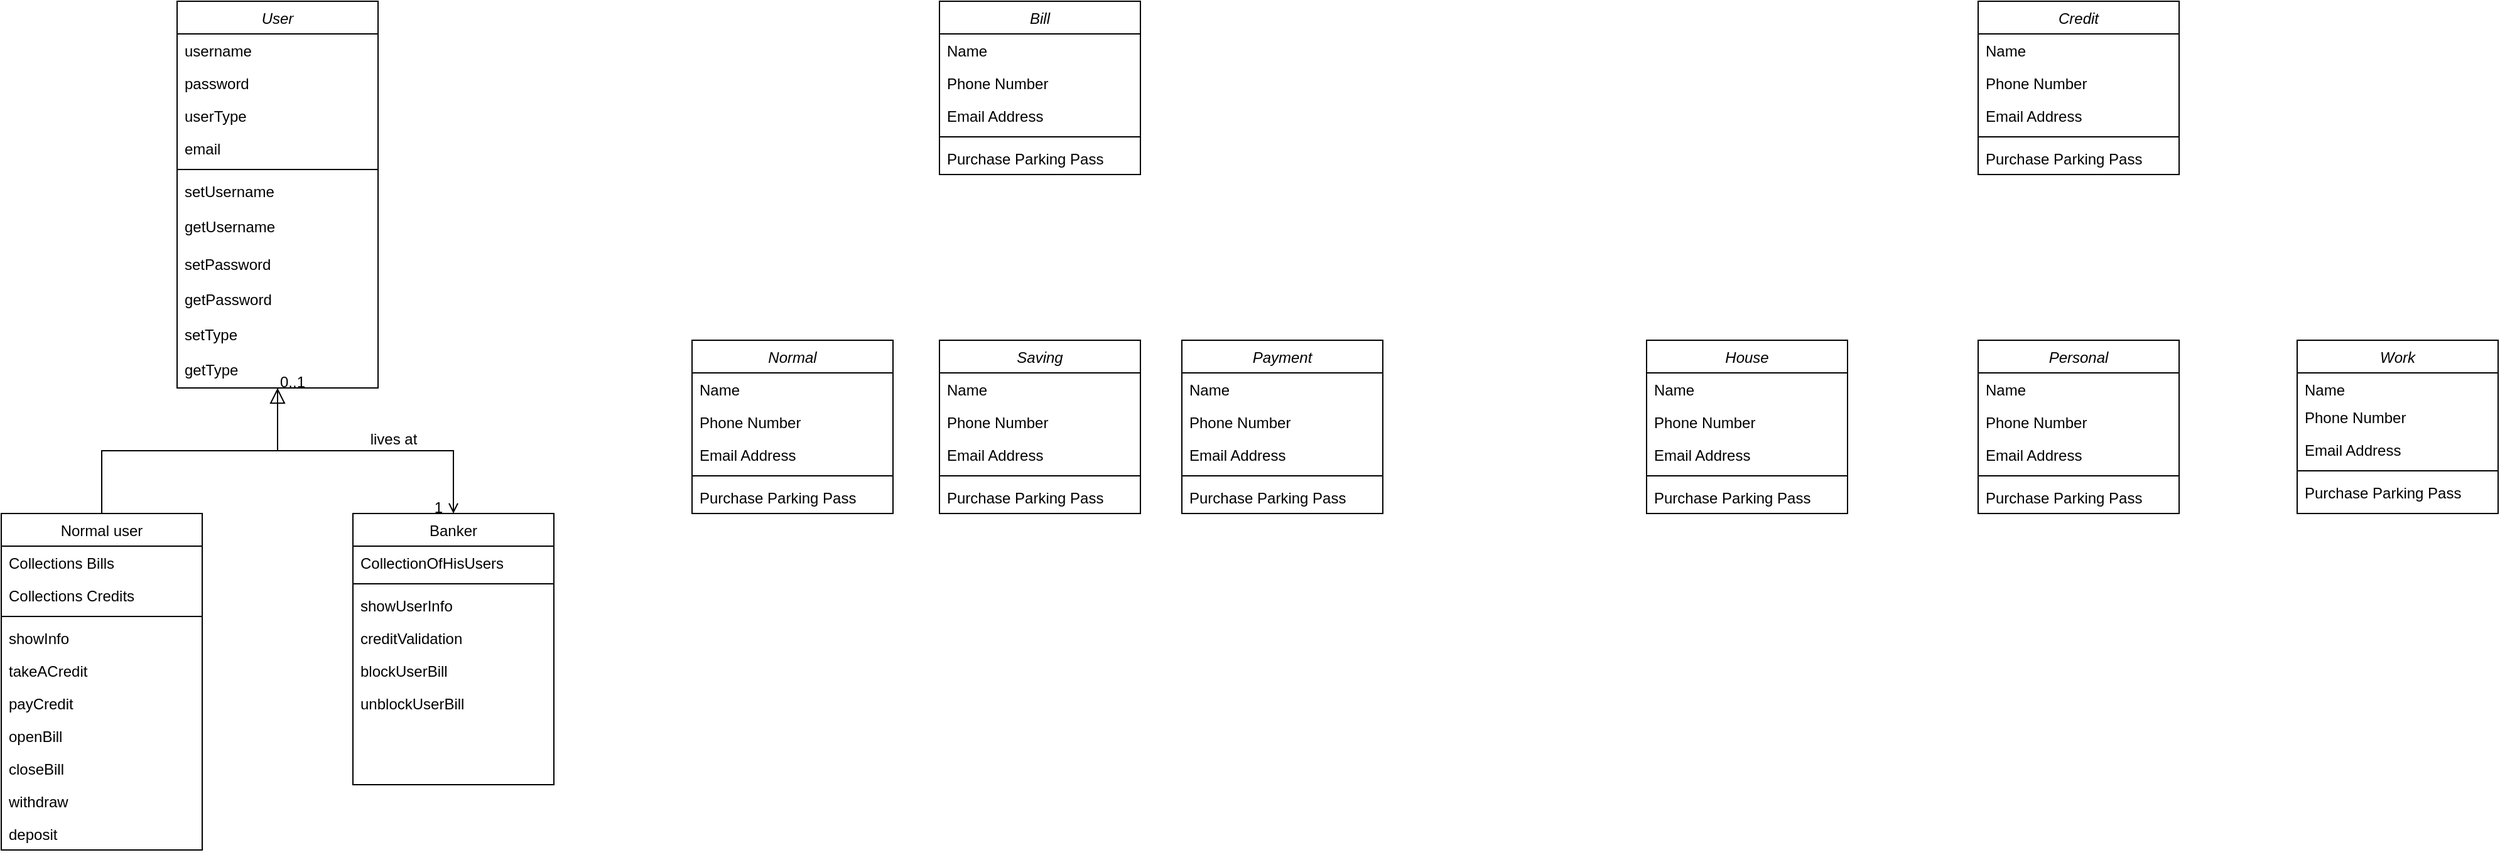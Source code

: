 <mxfile version="16.5.1" type="device"><diagram id="C5RBs43oDa-KdzZeNtuy" name="Page-1"><mxGraphModel dx="1102" dy="865" grid="1" gridSize="10" guides="1" tooltips="1" connect="1" arrows="1" fold="1" page="1" pageScale="1" pageWidth="827" pageHeight="1169" math="0" shadow="0"><root><mxCell id="WIyWlLk6GJQsqaUBKTNV-0"/><mxCell id="WIyWlLk6GJQsqaUBKTNV-1" parent="WIyWlLk6GJQsqaUBKTNV-0"/><mxCell id="zkfFHV4jXpPFQw0GAbJ--0" value="User" style="swimlane;fontStyle=2;align=center;verticalAlign=top;childLayout=stackLayout;horizontal=1;startSize=26;horizontalStack=0;resizeParent=1;resizeLast=0;collapsible=1;marginBottom=0;rounded=0;shadow=0;strokeWidth=1;" parent="WIyWlLk6GJQsqaUBKTNV-1" vertex="1"><mxGeometry x="220" y="120" width="160" height="308" as="geometry"><mxRectangle x="230" y="140" width="160" height="26" as="alternateBounds"/></mxGeometry></mxCell><mxCell id="zkfFHV4jXpPFQw0GAbJ--1" value="username" style="text;align=left;verticalAlign=top;spacingLeft=4;spacingRight=4;overflow=hidden;rotatable=0;points=[[0,0.5],[1,0.5]];portConstraint=eastwest;" parent="zkfFHV4jXpPFQw0GAbJ--0" vertex="1"><mxGeometry y="26" width="160" height="26" as="geometry"/></mxCell><mxCell id="zkfFHV4jXpPFQw0GAbJ--2" value="password" style="text;align=left;verticalAlign=top;spacingLeft=4;spacingRight=4;overflow=hidden;rotatable=0;points=[[0,0.5],[1,0.5]];portConstraint=eastwest;rounded=0;shadow=0;html=0;" parent="zkfFHV4jXpPFQw0GAbJ--0" vertex="1"><mxGeometry y="52" width="160" height="26" as="geometry"/></mxCell><mxCell id="zkfFHV4jXpPFQw0GAbJ--3" value="userType" style="text;align=left;verticalAlign=top;spacingLeft=4;spacingRight=4;overflow=hidden;rotatable=0;points=[[0,0.5],[1,0.5]];portConstraint=eastwest;rounded=0;shadow=0;html=0;" parent="zkfFHV4jXpPFQw0GAbJ--0" vertex="1"><mxGeometry y="78" width="160" height="26" as="geometry"/></mxCell><mxCell id="HMqQ_6dtQYR5eFDDv-aw-0" value="email" style="text;align=left;verticalAlign=top;spacingLeft=4;spacingRight=4;overflow=hidden;rotatable=0;points=[[0,0.5],[1,0.5]];portConstraint=eastwest;rounded=0;shadow=0;html=0;" vertex="1" parent="zkfFHV4jXpPFQw0GAbJ--0"><mxGeometry y="104" width="160" height="26" as="geometry"/></mxCell><mxCell id="zkfFHV4jXpPFQw0GAbJ--4" value="" style="line;html=1;strokeWidth=1;align=left;verticalAlign=middle;spacingTop=-1;spacingLeft=3;spacingRight=3;rotatable=0;labelPosition=right;points=[];portConstraint=eastwest;" parent="zkfFHV4jXpPFQw0GAbJ--0" vertex="1"><mxGeometry y="130" width="160" height="8" as="geometry"/></mxCell><mxCell id="zkfFHV4jXpPFQw0GAbJ--5" value="setUsername" style="text;align=left;verticalAlign=top;spacingLeft=4;spacingRight=4;overflow=hidden;rotatable=0;points=[[0,0.5],[1,0.5]];portConstraint=eastwest;" parent="zkfFHV4jXpPFQw0GAbJ--0" vertex="1"><mxGeometry y="138" width="160" height="28" as="geometry"/></mxCell><mxCell id="R3q6F8p7yVUukqP4SC1j-49" value="getUsername" style="text;align=left;verticalAlign=top;spacingLeft=4;spacingRight=4;overflow=hidden;rotatable=0;points=[[0,0.5],[1,0.5]];portConstraint=eastwest;" parent="zkfFHV4jXpPFQw0GAbJ--0" vertex="1"><mxGeometry y="166" width="160" height="30" as="geometry"/></mxCell><mxCell id="R3q6F8p7yVUukqP4SC1j-50" value="setPassword" style="text;align=left;verticalAlign=top;spacingLeft=4;spacingRight=4;overflow=hidden;rotatable=0;points=[[0,0.5],[1,0.5]];portConstraint=eastwest;" parent="zkfFHV4jXpPFQw0GAbJ--0" vertex="1"><mxGeometry y="196" width="160" height="28" as="geometry"/></mxCell><mxCell id="R3q6F8p7yVUukqP4SC1j-51" value="getPassword&#10;" style="text;align=left;verticalAlign=top;spacingLeft=4;spacingRight=4;overflow=hidden;rotatable=0;points=[[0,0.5],[1,0.5]];portConstraint=eastwest;" parent="zkfFHV4jXpPFQw0GAbJ--0" vertex="1"><mxGeometry y="224" width="160" height="28" as="geometry"/></mxCell><mxCell id="R3q6F8p7yVUukqP4SC1j-52" value="setType" style="text;align=left;verticalAlign=top;spacingLeft=4;spacingRight=4;overflow=hidden;rotatable=0;points=[[0,0.5],[1,0.5]];portConstraint=eastwest;" parent="zkfFHV4jXpPFQw0GAbJ--0" vertex="1"><mxGeometry y="252" width="160" height="28" as="geometry"/></mxCell><mxCell id="R3q6F8p7yVUukqP4SC1j-53" value="getType" style="text;align=left;verticalAlign=top;spacingLeft=4;spacingRight=4;overflow=hidden;rotatable=0;points=[[0,0.5],[1,0.5]];portConstraint=eastwest;" parent="zkfFHV4jXpPFQw0GAbJ--0" vertex="1"><mxGeometry y="280" width="160" height="28" as="geometry"/></mxCell><mxCell id="zkfFHV4jXpPFQw0GAbJ--13" value="Normal user" style="swimlane;fontStyle=0;align=center;verticalAlign=top;childLayout=stackLayout;horizontal=1;startSize=26;horizontalStack=0;resizeParent=1;resizeLast=0;collapsible=1;marginBottom=0;rounded=0;shadow=0;strokeWidth=1;" parent="WIyWlLk6GJQsqaUBKTNV-1" vertex="1"><mxGeometry x="80" y="528" width="160" height="268" as="geometry"><mxRectangle x="340" y="380" width="170" height="26" as="alternateBounds"/></mxGeometry></mxCell><mxCell id="R3q6F8p7yVUukqP4SC1j-55" value="Collections Bills&#10;" style="text;align=left;verticalAlign=top;spacingLeft=4;spacingRight=4;overflow=hidden;rotatable=0;points=[[0,0.5],[1,0.5]];portConstraint=eastwest;" parent="zkfFHV4jXpPFQw0GAbJ--13" vertex="1"><mxGeometry y="26" width="160" height="26" as="geometry"/></mxCell><mxCell id="R3q6F8p7yVUukqP4SC1j-54" value="Collections Credits" style="text;align=left;verticalAlign=top;spacingLeft=4;spacingRight=4;overflow=hidden;rotatable=0;points=[[0,0.5],[1,0.5]];portConstraint=eastwest;" parent="zkfFHV4jXpPFQw0GAbJ--13" vertex="1"><mxGeometry y="52" width="160" height="26" as="geometry"/></mxCell><mxCell id="zkfFHV4jXpPFQw0GAbJ--15" value="" style="line;html=1;strokeWidth=1;align=left;verticalAlign=middle;spacingTop=-1;spacingLeft=3;spacingRight=3;rotatable=0;labelPosition=right;points=[];portConstraint=eastwest;" parent="zkfFHV4jXpPFQw0GAbJ--13" vertex="1"><mxGeometry y="78" width="160" height="8" as="geometry"/></mxCell><mxCell id="HMqQ_6dtQYR5eFDDv-aw-3" value="showInfo" style="text;align=left;verticalAlign=top;spacingLeft=4;spacingRight=4;overflow=hidden;rotatable=0;points=[[0,0.5],[1,0.5]];portConstraint=eastwest;" vertex="1" parent="zkfFHV4jXpPFQw0GAbJ--13"><mxGeometry y="86" width="160" height="26" as="geometry"/></mxCell><mxCell id="HMqQ_6dtQYR5eFDDv-aw-4" value="takeACredit" style="text;align=left;verticalAlign=top;spacingLeft=4;spacingRight=4;overflow=hidden;rotatable=0;points=[[0,0.5],[1,0.5]];portConstraint=eastwest;" vertex="1" parent="zkfFHV4jXpPFQw0GAbJ--13"><mxGeometry y="112" width="160" height="26" as="geometry"/></mxCell><mxCell id="HMqQ_6dtQYR5eFDDv-aw-5" value="payCredit" style="text;align=left;verticalAlign=top;spacingLeft=4;spacingRight=4;overflow=hidden;rotatable=0;points=[[0,0.5],[1,0.5]];portConstraint=eastwest;" vertex="1" parent="zkfFHV4jXpPFQw0GAbJ--13"><mxGeometry y="138" width="160" height="26" as="geometry"/></mxCell><mxCell id="HMqQ_6dtQYR5eFDDv-aw-6" value="openBill" style="text;align=left;verticalAlign=top;spacingLeft=4;spacingRight=4;overflow=hidden;rotatable=0;points=[[0,0.5],[1,0.5]];portConstraint=eastwest;" vertex="1" parent="zkfFHV4jXpPFQw0GAbJ--13"><mxGeometry y="164" width="160" height="26" as="geometry"/></mxCell><mxCell id="HMqQ_6dtQYR5eFDDv-aw-7" value="closeBill" style="text;align=left;verticalAlign=top;spacingLeft=4;spacingRight=4;overflow=hidden;rotatable=0;points=[[0,0.5],[1,0.5]];portConstraint=eastwest;" vertex="1" parent="zkfFHV4jXpPFQw0GAbJ--13"><mxGeometry y="190" width="160" height="26" as="geometry"/></mxCell><mxCell id="HMqQ_6dtQYR5eFDDv-aw-8" value="withdraw" style="text;align=left;verticalAlign=top;spacingLeft=4;spacingRight=4;overflow=hidden;rotatable=0;points=[[0,0.5],[1,0.5]];portConstraint=eastwest;" vertex="1" parent="zkfFHV4jXpPFQw0GAbJ--13"><mxGeometry y="216" width="160" height="26" as="geometry"/></mxCell><mxCell id="HMqQ_6dtQYR5eFDDv-aw-9" value="deposit" style="text;align=left;verticalAlign=top;spacingLeft=4;spacingRight=4;overflow=hidden;rotatable=0;points=[[0,0.5],[1,0.5]];portConstraint=eastwest;" vertex="1" parent="zkfFHV4jXpPFQw0GAbJ--13"><mxGeometry y="242" width="160" height="26" as="geometry"/></mxCell><mxCell id="zkfFHV4jXpPFQw0GAbJ--16" value="" style="endArrow=block;endSize=10;endFill=0;shadow=0;strokeWidth=1;rounded=0;edgeStyle=elbowEdgeStyle;elbow=vertical;" parent="WIyWlLk6GJQsqaUBKTNV-1" source="zkfFHV4jXpPFQw0GAbJ--13" target="zkfFHV4jXpPFQw0GAbJ--0" edge="1"><mxGeometry width="160" relative="1" as="geometry"><mxPoint x="210" y="373" as="sourcePoint"/><mxPoint x="310" y="271" as="targetPoint"/></mxGeometry></mxCell><mxCell id="zkfFHV4jXpPFQw0GAbJ--17" value="Banker" style="swimlane;fontStyle=0;align=center;verticalAlign=top;childLayout=stackLayout;horizontal=1;startSize=26;horizontalStack=0;resizeParent=1;resizeLast=0;collapsible=1;marginBottom=0;rounded=0;shadow=0;strokeWidth=1;" parent="WIyWlLk6GJQsqaUBKTNV-1" vertex="1"><mxGeometry x="360" y="528" width="160" height="216" as="geometry"><mxRectangle x="550" y="140" width="160" height="26" as="alternateBounds"/></mxGeometry></mxCell><mxCell id="zkfFHV4jXpPFQw0GAbJ--18" value="CollectionOfHisUsers" style="text;align=left;verticalAlign=top;spacingLeft=4;spacingRight=4;overflow=hidden;rotatable=0;points=[[0,0.5],[1,0.5]];portConstraint=eastwest;" parent="zkfFHV4jXpPFQw0GAbJ--17" vertex="1"><mxGeometry y="26" width="160" height="26" as="geometry"/></mxCell><mxCell id="zkfFHV4jXpPFQw0GAbJ--23" value="" style="line;html=1;strokeWidth=1;align=left;verticalAlign=middle;spacingTop=-1;spacingLeft=3;spacingRight=3;rotatable=0;labelPosition=right;points=[];portConstraint=eastwest;" parent="zkfFHV4jXpPFQw0GAbJ--17" vertex="1"><mxGeometry y="52" width="160" height="8" as="geometry"/></mxCell><mxCell id="zkfFHV4jXpPFQw0GAbJ--24" value="showUserInfo" style="text;align=left;verticalAlign=top;spacingLeft=4;spacingRight=4;overflow=hidden;rotatable=0;points=[[0,0.5],[1,0.5]];portConstraint=eastwest;" parent="zkfFHV4jXpPFQw0GAbJ--17" vertex="1"><mxGeometry y="60" width="160" height="26" as="geometry"/></mxCell><mxCell id="zkfFHV4jXpPFQw0GAbJ--25" value="creditValidation" style="text;align=left;verticalAlign=top;spacingLeft=4;spacingRight=4;overflow=hidden;rotatable=0;points=[[0,0.5],[1,0.5]];portConstraint=eastwest;" parent="zkfFHV4jXpPFQw0GAbJ--17" vertex="1"><mxGeometry y="86" width="160" height="26" as="geometry"/></mxCell><mxCell id="HMqQ_6dtQYR5eFDDv-aw-1" value="blockUserBill" style="text;align=left;verticalAlign=top;spacingLeft=4;spacingRight=4;overflow=hidden;rotatable=0;points=[[0,0.5],[1,0.5]];portConstraint=eastwest;" vertex="1" parent="zkfFHV4jXpPFQw0GAbJ--17"><mxGeometry y="112" width="160" height="26" as="geometry"/></mxCell><mxCell id="HMqQ_6dtQYR5eFDDv-aw-2" value="unblockUserBill" style="text;align=left;verticalAlign=top;spacingLeft=4;spacingRight=4;overflow=hidden;rotatable=0;points=[[0,0.5],[1,0.5]];portConstraint=eastwest;" vertex="1" parent="zkfFHV4jXpPFQw0GAbJ--17"><mxGeometry y="138" width="160" height="26" as="geometry"/></mxCell><mxCell id="zkfFHV4jXpPFQw0GAbJ--26" value="" style="endArrow=open;shadow=0;strokeWidth=1;rounded=0;endFill=1;edgeStyle=elbowEdgeStyle;elbow=vertical;" parent="WIyWlLk6GJQsqaUBKTNV-1" source="zkfFHV4jXpPFQw0GAbJ--0" target="zkfFHV4jXpPFQw0GAbJ--17" edge="1"><mxGeometry x="0.5" y="41" relative="1" as="geometry"><mxPoint x="380" y="192" as="sourcePoint"/><mxPoint x="540" y="192" as="targetPoint"/><mxPoint x="-40" y="32" as="offset"/></mxGeometry></mxCell><mxCell id="zkfFHV4jXpPFQw0GAbJ--27" value="0..1" style="resizable=0;align=left;verticalAlign=bottom;labelBackgroundColor=none;fontSize=12;" parent="zkfFHV4jXpPFQw0GAbJ--26" connectable="0" vertex="1"><mxGeometry x="-1" relative="1" as="geometry"><mxPoint y="4" as="offset"/></mxGeometry></mxCell><mxCell id="zkfFHV4jXpPFQw0GAbJ--28" value="1" style="resizable=0;align=right;verticalAlign=bottom;labelBackgroundColor=none;fontSize=12;" parent="zkfFHV4jXpPFQw0GAbJ--26" connectable="0" vertex="1"><mxGeometry x="1" relative="1" as="geometry"><mxPoint x="-7" y="4" as="offset"/></mxGeometry></mxCell><mxCell id="zkfFHV4jXpPFQw0GAbJ--29" value="lives at" style="text;html=1;resizable=0;points=[];;align=center;verticalAlign=middle;labelBackgroundColor=none;rounded=0;shadow=0;strokeWidth=1;fontSize=12;" parent="zkfFHV4jXpPFQw0GAbJ--26" vertex="1" connectable="0"><mxGeometry x="0.5" y="49" relative="1" as="geometry"><mxPoint x="-38" y="40" as="offset"/></mxGeometry></mxCell><mxCell id="R3q6F8p7yVUukqP4SC1j-1" value="Bill" style="swimlane;fontStyle=2;align=center;verticalAlign=top;childLayout=stackLayout;horizontal=1;startSize=26;horizontalStack=0;resizeParent=1;resizeLast=0;collapsible=1;marginBottom=0;rounded=0;shadow=0;strokeWidth=1;" parent="WIyWlLk6GJQsqaUBKTNV-1" vertex="1"><mxGeometry x="827" y="120" width="160" height="138" as="geometry"><mxRectangle x="230" y="140" width="160" height="26" as="alternateBounds"/></mxGeometry></mxCell><mxCell id="R3q6F8p7yVUukqP4SC1j-2" value="Name" style="text;align=left;verticalAlign=top;spacingLeft=4;spacingRight=4;overflow=hidden;rotatable=0;points=[[0,0.5],[1,0.5]];portConstraint=eastwest;" parent="R3q6F8p7yVUukqP4SC1j-1" vertex="1"><mxGeometry y="26" width="160" height="26" as="geometry"/></mxCell><mxCell id="R3q6F8p7yVUukqP4SC1j-3" value="Phone Number" style="text;align=left;verticalAlign=top;spacingLeft=4;spacingRight=4;overflow=hidden;rotatable=0;points=[[0,0.5],[1,0.5]];portConstraint=eastwest;rounded=0;shadow=0;html=0;" parent="R3q6F8p7yVUukqP4SC1j-1" vertex="1"><mxGeometry y="52" width="160" height="26" as="geometry"/></mxCell><mxCell id="R3q6F8p7yVUukqP4SC1j-4" value="Email Address" style="text;align=left;verticalAlign=top;spacingLeft=4;spacingRight=4;overflow=hidden;rotatable=0;points=[[0,0.5],[1,0.5]];portConstraint=eastwest;rounded=0;shadow=0;html=0;" parent="R3q6F8p7yVUukqP4SC1j-1" vertex="1"><mxGeometry y="78" width="160" height="26" as="geometry"/></mxCell><mxCell id="R3q6F8p7yVUukqP4SC1j-5" value="" style="line;html=1;strokeWidth=1;align=left;verticalAlign=middle;spacingTop=-1;spacingLeft=3;spacingRight=3;rotatable=0;labelPosition=right;points=[];portConstraint=eastwest;" parent="R3q6F8p7yVUukqP4SC1j-1" vertex="1"><mxGeometry y="104" width="160" height="8" as="geometry"/></mxCell><mxCell id="R3q6F8p7yVUukqP4SC1j-6" value="Purchase Parking Pass" style="text;align=left;verticalAlign=top;spacingLeft=4;spacingRight=4;overflow=hidden;rotatable=0;points=[[0,0.5],[1,0.5]];portConstraint=eastwest;" parent="R3q6F8p7yVUukqP4SC1j-1" vertex="1"><mxGeometry y="112" width="160" height="26" as="geometry"/></mxCell><mxCell id="R3q6F8p7yVUukqP4SC1j-7" value="Normal" style="swimlane;fontStyle=2;align=center;verticalAlign=top;childLayout=stackLayout;horizontal=1;startSize=26;horizontalStack=0;resizeParent=1;resizeLast=0;collapsible=1;marginBottom=0;rounded=0;shadow=0;strokeWidth=1;" parent="WIyWlLk6GJQsqaUBKTNV-1" vertex="1"><mxGeometry x="630" y="390" width="160" height="138" as="geometry"><mxRectangle x="230" y="140" width="160" height="26" as="alternateBounds"/></mxGeometry></mxCell><mxCell id="R3q6F8p7yVUukqP4SC1j-8" value="Name" style="text;align=left;verticalAlign=top;spacingLeft=4;spacingRight=4;overflow=hidden;rotatable=0;points=[[0,0.5],[1,0.5]];portConstraint=eastwest;" parent="R3q6F8p7yVUukqP4SC1j-7" vertex="1"><mxGeometry y="26" width="160" height="26" as="geometry"/></mxCell><mxCell id="R3q6F8p7yVUukqP4SC1j-9" value="Phone Number" style="text;align=left;verticalAlign=top;spacingLeft=4;spacingRight=4;overflow=hidden;rotatable=0;points=[[0,0.5],[1,0.5]];portConstraint=eastwest;rounded=0;shadow=0;html=0;" parent="R3q6F8p7yVUukqP4SC1j-7" vertex="1"><mxGeometry y="52" width="160" height="26" as="geometry"/></mxCell><mxCell id="R3q6F8p7yVUukqP4SC1j-10" value="Email Address" style="text;align=left;verticalAlign=top;spacingLeft=4;spacingRight=4;overflow=hidden;rotatable=0;points=[[0,0.5],[1,0.5]];portConstraint=eastwest;rounded=0;shadow=0;html=0;" parent="R3q6F8p7yVUukqP4SC1j-7" vertex="1"><mxGeometry y="78" width="160" height="26" as="geometry"/></mxCell><mxCell id="R3q6F8p7yVUukqP4SC1j-11" value="" style="line;html=1;strokeWidth=1;align=left;verticalAlign=middle;spacingTop=-1;spacingLeft=3;spacingRight=3;rotatable=0;labelPosition=right;points=[];portConstraint=eastwest;" parent="R3q6F8p7yVUukqP4SC1j-7" vertex="1"><mxGeometry y="104" width="160" height="8" as="geometry"/></mxCell><mxCell id="R3q6F8p7yVUukqP4SC1j-12" value="Purchase Parking Pass" style="text;align=left;verticalAlign=top;spacingLeft=4;spacingRight=4;overflow=hidden;rotatable=0;points=[[0,0.5],[1,0.5]];portConstraint=eastwest;" parent="R3q6F8p7yVUukqP4SC1j-7" vertex="1"><mxGeometry y="112" width="160" height="26" as="geometry"/></mxCell><mxCell id="R3q6F8p7yVUukqP4SC1j-13" value="Saving" style="swimlane;fontStyle=2;align=center;verticalAlign=top;childLayout=stackLayout;horizontal=1;startSize=26;horizontalStack=0;resizeParent=1;resizeLast=0;collapsible=1;marginBottom=0;rounded=0;shadow=0;strokeWidth=1;" parent="WIyWlLk6GJQsqaUBKTNV-1" vertex="1"><mxGeometry x="827" y="390" width="160" height="138" as="geometry"><mxRectangle x="230" y="140" width="160" height="26" as="alternateBounds"/></mxGeometry></mxCell><mxCell id="R3q6F8p7yVUukqP4SC1j-14" value="Name" style="text;align=left;verticalAlign=top;spacingLeft=4;spacingRight=4;overflow=hidden;rotatable=0;points=[[0,0.5],[1,0.5]];portConstraint=eastwest;" parent="R3q6F8p7yVUukqP4SC1j-13" vertex="1"><mxGeometry y="26" width="160" height="26" as="geometry"/></mxCell><mxCell id="R3q6F8p7yVUukqP4SC1j-15" value="Phone Number" style="text;align=left;verticalAlign=top;spacingLeft=4;spacingRight=4;overflow=hidden;rotatable=0;points=[[0,0.5],[1,0.5]];portConstraint=eastwest;rounded=0;shadow=0;html=0;" parent="R3q6F8p7yVUukqP4SC1j-13" vertex="1"><mxGeometry y="52" width="160" height="26" as="geometry"/></mxCell><mxCell id="R3q6F8p7yVUukqP4SC1j-16" value="Email Address" style="text;align=left;verticalAlign=top;spacingLeft=4;spacingRight=4;overflow=hidden;rotatable=0;points=[[0,0.5],[1,0.5]];portConstraint=eastwest;rounded=0;shadow=0;html=0;" parent="R3q6F8p7yVUukqP4SC1j-13" vertex="1"><mxGeometry y="78" width="160" height="26" as="geometry"/></mxCell><mxCell id="R3q6F8p7yVUukqP4SC1j-17" value="" style="line;html=1;strokeWidth=1;align=left;verticalAlign=middle;spacingTop=-1;spacingLeft=3;spacingRight=3;rotatable=0;labelPosition=right;points=[];portConstraint=eastwest;" parent="R3q6F8p7yVUukqP4SC1j-13" vertex="1"><mxGeometry y="104" width="160" height="8" as="geometry"/></mxCell><mxCell id="R3q6F8p7yVUukqP4SC1j-18" value="Purchase Parking Pass" style="text;align=left;verticalAlign=top;spacingLeft=4;spacingRight=4;overflow=hidden;rotatable=0;points=[[0,0.5],[1,0.5]];portConstraint=eastwest;" parent="R3q6F8p7yVUukqP4SC1j-13" vertex="1"><mxGeometry y="112" width="160" height="26" as="geometry"/></mxCell><mxCell id="R3q6F8p7yVUukqP4SC1j-19" value="Payment" style="swimlane;fontStyle=2;align=center;verticalAlign=top;childLayout=stackLayout;horizontal=1;startSize=26;horizontalStack=0;resizeParent=1;resizeLast=0;collapsible=1;marginBottom=0;rounded=0;shadow=0;strokeWidth=1;" parent="WIyWlLk6GJQsqaUBKTNV-1" vertex="1"><mxGeometry x="1020" y="390" width="160" height="138" as="geometry"><mxRectangle x="230" y="140" width="160" height="26" as="alternateBounds"/></mxGeometry></mxCell><mxCell id="R3q6F8p7yVUukqP4SC1j-20" value="Name" style="text;align=left;verticalAlign=top;spacingLeft=4;spacingRight=4;overflow=hidden;rotatable=0;points=[[0,0.5],[1,0.5]];portConstraint=eastwest;" parent="R3q6F8p7yVUukqP4SC1j-19" vertex="1"><mxGeometry y="26" width="160" height="26" as="geometry"/></mxCell><mxCell id="R3q6F8p7yVUukqP4SC1j-21" value="Phone Number" style="text;align=left;verticalAlign=top;spacingLeft=4;spacingRight=4;overflow=hidden;rotatable=0;points=[[0,0.5],[1,0.5]];portConstraint=eastwest;rounded=0;shadow=0;html=0;" parent="R3q6F8p7yVUukqP4SC1j-19" vertex="1"><mxGeometry y="52" width="160" height="26" as="geometry"/></mxCell><mxCell id="R3q6F8p7yVUukqP4SC1j-22" value="Email Address" style="text;align=left;verticalAlign=top;spacingLeft=4;spacingRight=4;overflow=hidden;rotatable=0;points=[[0,0.5],[1,0.5]];portConstraint=eastwest;rounded=0;shadow=0;html=0;" parent="R3q6F8p7yVUukqP4SC1j-19" vertex="1"><mxGeometry y="78" width="160" height="26" as="geometry"/></mxCell><mxCell id="R3q6F8p7yVUukqP4SC1j-23" value="" style="line;html=1;strokeWidth=1;align=left;verticalAlign=middle;spacingTop=-1;spacingLeft=3;spacingRight=3;rotatable=0;labelPosition=right;points=[];portConstraint=eastwest;" parent="R3q6F8p7yVUukqP4SC1j-19" vertex="1"><mxGeometry y="104" width="160" height="8" as="geometry"/></mxCell><mxCell id="R3q6F8p7yVUukqP4SC1j-24" value="Purchase Parking Pass" style="text;align=left;verticalAlign=top;spacingLeft=4;spacingRight=4;overflow=hidden;rotatable=0;points=[[0,0.5],[1,0.5]];portConstraint=eastwest;" parent="R3q6F8p7yVUukqP4SC1j-19" vertex="1"><mxGeometry y="112" width="160" height="26" as="geometry"/></mxCell><mxCell id="R3q6F8p7yVUukqP4SC1j-25" value="Credit&#10;" style="swimlane;fontStyle=2;align=center;verticalAlign=top;childLayout=stackLayout;horizontal=1;startSize=26;horizontalStack=0;resizeParent=1;resizeLast=0;collapsible=1;marginBottom=0;rounded=0;shadow=0;strokeWidth=1;" parent="WIyWlLk6GJQsqaUBKTNV-1" vertex="1"><mxGeometry x="1654" y="120" width="160" height="138" as="geometry"><mxRectangle x="230" y="140" width="160" height="26" as="alternateBounds"/></mxGeometry></mxCell><mxCell id="R3q6F8p7yVUukqP4SC1j-26" value="Name" style="text;align=left;verticalAlign=top;spacingLeft=4;spacingRight=4;overflow=hidden;rotatable=0;points=[[0,0.5],[1,0.5]];portConstraint=eastwest;" parent="R3q6F8p7yVUukqP4SC1j-25" vertex="1"><mxGeometry y="26" width="160" height="26" as="geometry"/></mxCell><mxCell id="R3q6F8p7yVUukqP4SC1j-27" value="Phone Number" style="text;align=left;verticalAlign=top;spacingLeft=4;spacingRight=4;overflow=hidden;rotatable=0;points=[[0,0.5],[1,0.5]];portConstraint=eastwest;rounded=0;shadow=0;html=0;" parent="R3q6F8p7yVUukqP4SC1j-25" vertex="1"><mxGeometry y="52" width="160" height="26" as="geometry"/></mxCell><mxCell id="R3q6F8p7yVUukqP4SC1j-28" value="Email Address" style="text;align=left;verticalAlign=top;spacingLeft=4;spacingRight=4;overflow=hidden;rotatable=0;points=[[0,0.5],[1,0.5]];portConstraint=eastwest;rounded=0;shadow=0;html=0;" parent="R3q6F8p7yVUukqP4SC1j-25" vertex="1"><mxGeometry y="78" width="160" height="26" as="geometry"/></mxCell><mxCell id="R3q6F8p7yVUukqP4SC1j-29" value="" style="line;html=1;strokeWidth=1;align=left;verticalAlign=middle;spacingTop=-1;spacingLeft=3;spacingRight=3;rotatable=0;labelPosition=right;points=[];portConstraint=eastwest;" parent="R3q6F8p7yVUukqP4SC1j-25" vertex="1"><mxGeometry y="104" width="160" height="8" as="geometry"/></mxCell><mxCell id="R3q6F8p7yVUukqP4SC1j-30" value="Purchase Parking Pass" style="text;align=left;verticalAlign=top;spacingLeft=4;spacingRight=4;overflow=hidden;rotatable=0;points=[[0,0.5],[1,0.5]];portConstraint=eastwest;" parent="R3q6F8p7yVUukqP4SC1j-25" vertex="1"><mxGeometry y="112" width="160" height="26" as="geometry"/></mxCell><mxCell id="R3q6F8p7yVUukqP4SC1j-31" value="House" style="swimlane;fontStyle=2;align=center;verticalAlign=top;childLayout=stackLayout;horizontal=1;startSize=26;horizontalStack=0;resizeParent=1;resizeLast=0;collapsible=1;marginBottom=0;rounded=0;shadow=0;strokeWidth=1;" parent="WIyWlLk6GJQsqaUBKTNV-1" vertex="1"><mxGeometry x="1390" y="390" width="160" height="138" as="geometry"><mxRectangle x="230" y="140" width="160" height="26" as="alternateBounds"/></mxGeometry></mxCell><mxCell id="R3q6F8p7yVUukqP4SC1j-32" value="Name" style="text;align=left;verticalAlign=top;spacingLeft=4;spacingRight=4;overflow=hidden;rotatable=0;points=[[0,0.5],[1,0.5]];portConstraint=eastwest;" parent="R3q6F8p7yVUukqP4SC1j-31" vertex="1"><mxGeometry y="26" width="160" height="26" as="geometry"/></mxCell><mxCell id="R3q6F8p7yVUukqP4SC1j-33" value="Phone Number" style="text;align=left;verticalAlign=top;spacingLeft=4;spacingRight=4;overflow=hidden;rotatable=0;points=[[0,0.5],[1,0.5]];portConstraint=eastwest;rounded=0;shadow=0;html=0;" parent="R3q6F8p7yVUukqP4SC1j-31" vertex="1"><mxGeometry y="52" width="160" height="26" as="geometry"/></mxCell><mxCell id="R3q6F8p7yVUukqP4SC1j-34" value="Email Address" style="text;align=left;verticalAlign=top;spacingLeft=4;spacingRight=4;overflow=hidden;rotatable=0;points=[[0,0.5],[1,0.5]];portConstraint=eastwest;rounded=0;shadow=0;html=0;" parent="R3q6F8p7yVUukqP4SC1j-31" vertex="1"><mxGeometry y="78" width="160" height="26" as="geometry"/></mxCell><mxCell id="R3q6F8p7yVUukqP4SC1j-35" value="" style="line;html=1;strokeWidth=1;align=left;verticalAlign=middle;spacingTop=-1;spacingLeft=3;spacingRight=3;rotatable=0;labelPosition=right;points=[];portConstraint=eastwest;" parent="R3q6F8p7yVUukqP4SC1j-31" vertex="1"><mxGeometry y="104" width="160" height="8" as="geometry"/></mxCell><mxCell id="R3q6F8p7yVUukqP4SC1j-36" value="Purchase Parking Pass" style="text;align=left;verticalAlign=top;spacingLeft=4;spacingRight=4;overflow=hidden;rotatable=0;points=[[0,0.5],[1,0.5]];portConstraint=eastwest;" parent="R3q6F8p7yVUukqP4SC1j-31" vertex="1"><mxGeometry y="112" width="160" height="26" as="geometry"/></mxCell><mxCell id="R3q6F8p7yVUukqP4SC1j-37" value="Personal" style="swimlane;fontStyle=2;align=center;verticalAlign=top;childLayout=stackLayout;horizontal=1;startSize=26;horizontalStack=0;resizeParent=1;resizeLast=0;collapsible=1;marginBottom=0;rounded=0;shadow=0;strokeWidth=1;" parent="WIyWlLk6GJQsqaUBKTNV-1" vertex="1"><mxGeometry x="1654" y="390" width="160" height="138" as="geometry"><mxRectangle x="230" y="140" width="160" height="26" as="alternateBounds"/></mxGeometry></mxCell><mxCell id="R3q6F8p7yVUukqP4SC1j-38" value="Name" style="text;align=left;verticalAlign=top;spacingLeft=4;spacingRight=4;overflow=hidden;rotatable=0;points=[[0,0.5],[1,0.5]];portConstraint=eastwest;" parent="R3q6F8p7yVUukqP4SC1j-37" vertex="1"><mxGeometry y="26" width="160" height="26" as="geometry"/></mxCell><mxCell id="R3q6F8p7yVUukqP4SC1j-39" value="Phone Number" style="text;align=left;verticalAlign=top;spacingLeft=4;spacingRight=4;overflow=hidden;rotatable=0;points=[[0,0.5],[1,0.5]];portConstraint=eastwest;rounded=0;shadow=0;html=0;" parent="R3q6F8p7yVUukqP4SC1j-37" vertex="1"><mxGeometry y="52" width="160" height="26" as="geometry"/></mxCell><mxCell id="R3q6F8p7yVUukqP4SC1j-40" value="Email Address" style="text;align=left;verticalAlign=top;spacingLeft=4;spacingRight=4;overflow=hidden;rotatable=0;points=[[0,0.5],[1,0.5]];portConstraint=eastwest;rounded=0;shadow=0;html=0;" parent="R3q6F8p7yVUukqP4SC1j-37" vertex="1"><mxGeometry y="78" width="160" height="26" as="geometry"/></mxCell><mxCell id="R3q6F8p7yVUukqP4SC1j-41" value="" style="line;html=1;strokeWidth=1;align=left;verticalAlign=middle;spacingTop=-1;spacingLeft=3;spacingRight=3;rotatable=0;labelPosition=right;points=[];portConstraint=eastwest;" parent="R3q6F8p7yVUukqP4SC1j-37" vertex="1"><mxGeometry y="104" width="160" height="8" as="geometry"/></mxCell><mxCell id="R3q6F8p7yVUukqP4SC1j-42" value="Purchase Parking Pass" style="text;align=left;verticalAlign=top;spacingLeft=4;spacingRight=4;overflow=hidden;rotatable=0;points=[[0,0.5],[1,0.5]];portConstraint=eastwest;" parent="R3q6F8p7yVUukqP4SC1j-37" vertex="1"><mxGeometry y="112" width="160" height="26" as="geometry"/></mxCell><mxCell id="R3q6F8p7yVUukqP4SC1j-43" value="Work" style="swimlane;fontStyle=2;align=center;verticalAlign=top;childLayout=stackLayout;horizontal=1;startSize=26;horizontalStack=0;resizeParent=1;resizeLast=0;collapsible=1;marginBottom=0;rounded=0;shadow=0;strokeWidth=1;" parent="WIyWlLk6GJQsqaUBKTNV-1" vertex="1"><mxGeometry x="1908" y="390" width="160" height="138" as="geometry"><mxRectangle x="230" y="140" width="160" height="26" as="alternateBounds"/></mxGeometry></mxCell><mxCell id="R3q6F8p7yVUukqP4SC1j-44" value="Name" style="text;align=left;verticalAlign=top;spacingLeft=4;spacingRight=4;overflow=hidden;rotatable=0;points=[[0,0.5],[1,0.5]];portConstraint=eastwest;" parent="R3q6F8p7yVUukqP4SC1j-43" vertex="1"><mxGeometry y="26" width="160" height="22" as="geometry"/></mxCell><mxCell id="R3q6F8p7yVUukqP4SC1j-45" value="Phone Number" style="text;align=left;verticalAlign=top;spacingLeft=4;spacingRight=4;overflow=hidden;rotatable=0;points=[[0,0.5],[1,0.5]];portConstraint=eastwest;rounded=0;shadow=0;html=0;" parent="R3q6F8p7yVUukqP4SC1j-43" vertex="1"><mxGeometry y="48" width="160" height="26" as="geometry"/></mxCell><mxCell id="R3q6F8p7yVUukqP4SC1j-46" value="Email Address" style="text;align=left;verticalAlign=top;spacingLeft=4;spacingRight=4;overflow=hidden;rotatable=0;points=[[0,0.5],[1,0.5]];portConstraint=eastwest;rounded=0;shadow=0;html=0;" parent="R3q6F8p7yVUukqP4SC1j-43" vertex="1"><mxGeometry y="74" width="160" height="26" as="geometry"/></mxCell><mxCell id="R3q6F8p7yVUukqP4SC1j-47" value="" style="line;html=1;strokeWidth=1;align=left;verticalAlign=middle;spacingTop=-1;spacingLeft=3;spacingRight=3;rotatable=0;labelPosition=right;points=[];portConstraint=eastwest;" parent="R3q6F8p7yVUukqP4SC1j-43" vertex="1"><mxGeometry y="100" width="160" height="8" as="geometry"/></mxCell><mxCell id="R3q6F8p7yVUukqP4SC1j-48" value="Purchase Parking Pass" style="text;align=left;verticalAlign=top;spacingLeft=4;spacingRight=4;overflow=hidden;rotatable=0;points=[[0,0.5],[1,0.5]];portConstraint=eastwest;" parent="R3q6F8p7yVUukqP4SC1j-43" vertex="1"><mxGeometry y="108" width="160" height="26" as="geometry"/></mxCell></root></mxGraphModel></diagram></mxfile>
